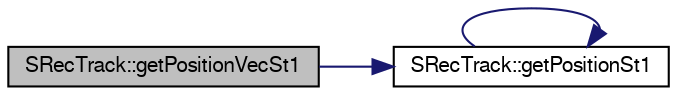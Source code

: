 digraph "SRecTrack::getPositionVecSt1"
{
  bgcolor="transparent";
  edge [fontname="FreeSans",fontsize="10",labelfontname="FreeSans",labelfontsize="10"];
  node [fontname="FreeSans",fontsize="10",shape=record];
  rankdir="LR";
  Node1 [label="SRecTrack::getPositionVecSt1",height=0.2,width=0.4,color="black", fillcolor="grey75", style="filled" fontcolor="black"];
  Node1 -> Node2 [color="midnightblue",fontsize="10",style="solid",fontname="FreeSans"];
  Node2 [label="SRecTrack::getPositionSt1",height=0.2,width=0.4,color="black",URL="$d6/db1/classSRecTrack.html#a9e99f144f072463698ed37dc062b74a9"];
  Node2 -> Node2 [color="midnightblue",fontsize="10",style="solid",fontname="FreeSans"];
}
